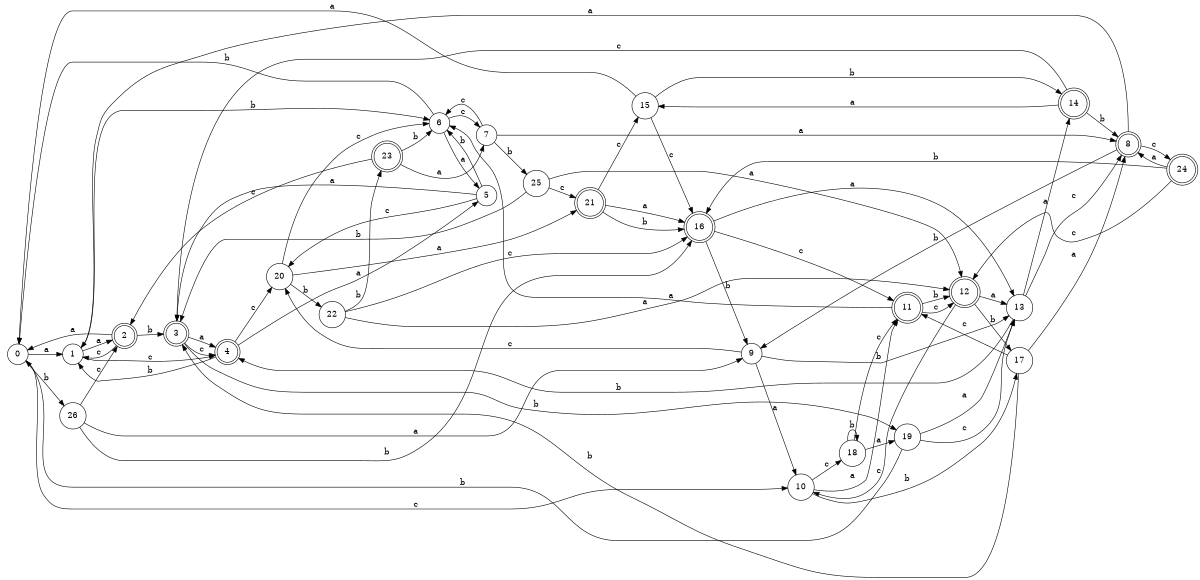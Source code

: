digraph n22_9 {
__start0 [label="" shape="none"];

rankdir=LR;
size="8,5";

s0 [style="filled", color="black", fillcolor="white" shape="circle", label="0"];
s1 [style="filled", color="black", fillcolor="white" shape="circle", label="1"];
s2 [style="rounded,filled", color="black", fillcolor="white" shape="doublecircle", label="2"];
s3 [style="rounded,filled", color="black", fillcolor="white" shape="doublecircle", label="3"];
s4 [style="rounded,filled", color="black", fillcolor="white" shape="doublecircle", label="4"];
s5 [style="filled", color="black", fillcolor="white" shape="circle", label="5"];
s6 [style="filled", color="black", fillcolor="white" shape="circle", label="6"];
s7 [style="filled", color="black", fillcolor="white" shape="circle", label="7"];
s8 [style="rounded,filled", color="black", fillcolor="white" shape="doublecircle", label="8"];
s9 [style="filled", color="black", fillcolor="white" shape="circle", label="9"];
s10 [style="filled", color="black", fillcolor="white" shape="circle", label="10"];
s11 [style="rounded,filled", color="black", fillcolor="white" shape="doublecircle", label="11"];
s12 [style="rounded,filled", color="black", fillcolor="white" shape="doublecircle", label="12"];
s13 [style="filled", color="black", fillcolor="white" shape="circle", label="13"];
s14 [style="rounded,filled", color="black", fillcolor="white" shape="doublecircle", label="14"];
s15 [style="filled", color="black", fillcolor="white" shape="circle", label="15"];
s16 [style="rounded,filled", color="black", fillcolor="white" shape="doublecircle", label="16"];
s17 [style="filled", color="black", fillcolor="white" shape="circle", label="17"];
s18 [style="filled", color="black", fillcolor="white" shape="circle", label="18"];
s19 [style="filled", color="black", fillcolor="white" shape="circle", label="19"];
s20 [style="filled", color="black", fillcolor="white" shape="circle", label="20"];
s21 [style="rounded,filled", color="black", fillcolor="white" shape="doublecircle", label="21"];
s22 [style="filled", color="black", fillcolor="white" shape="circle", label="22"];
s23 [style="rounded,filled", color="black", fillcolor="white" shape="doublecircle", label="23"];
s24 [style="rounded,filled", color="black", fillcolor="white" shape="doublecircle", label="24"];
s25 [style="filled", color="black", fillcolor="white" shape="circle", label="25"];
s26 [style="filled", color="black", fillcolor="white" shape="circle", label="26"];
s0 -> s1 [label="a"];
s0 -> s26 [label="b"];
s0 -> s10 [label="c"];
s1 -> s2 [label="a"];
s1 -> s6 [label="b"];
s1 -> s4 [label="c"];
s2 -> s0 [label="a"];
s2 -> s3 [label="b"];
s2 -> s1 [label="c"];
s3 -> s4 [label="a"];
s3 -> s19 [label="b"];
s3 -> s4 [label="c"];
s4 -> s5 [label="a"];
s4 -> s1 [label="b"];
s4 -> s20 [label="c"];
s5 -> s3 [label="a"];
s5 -> s6 [label="b"];
s5 -> s20 [label="c"];
s6 -> s5 [label="a"];
s6 -> s0 [label="b"];
s6 -> s7 [label="c"];
s7 -> s8 [label="a"];
s7 -> s25 [label="b"];
s7 -> s6 [label="c"];
s8 -> s1 [label="a"];
s8 -> s9 [label="b"];
s8 -> s24 [label="c"];
s9 -> s10 [label="a"];
s9 -> s13 [label="b"];
s9 -> s20 [label="c"];
s10 -> s11 [label="a"];
s10 -> s17 [label="b"];
s10 -> s18 [label="c"];
s11 -> s6 [label="a"];
s11 -> s12 [label="b"];
s11 -> s12 [label="c"];
s12 -> s13 [label="a"];
s12 -> s17 [label="b"];
s12 -> s10 [label="c"];
s13 -> s14 [label="a"];
s13 -> s4 [label="b"];
s13 -> s8 [label="c"];
s14 -> s15 [label="a"];
s14 -> s8 [label="b"];
s14 -> s3 [label="c"];
s15 -> s0 [label="a"];
s15 -> s14 [label="b"];
s15 -> s16 [label="c"];
s16 -> s13 [label="a"];
s16 -> s9 [label="b"];
s16 -> s11 [label="c"];
s17 -> s8 [label="a"];
s17 -> s3 [label="b"];
s17 -> s11 [label="c"];
s18 -> s19 [label="a"];
s18 -> s18 [label="b"];
s18 -> s11 [label="c"];
s19 -> s13 [label="a"];
s19 -> s0 [label="b"];
s19 -> s13 [label="c"];
s20 -> s21 [label="a"];
s20 -> s22 [label="b"];
s20 -> s6 [label="c"];
s21 -> s16 [label="a"];
s21 -> s16 [label="b"];
s21 -> s15 [label="c"];
s22 -> s12 [label="a"];
s22 -> s23 [label="b"];
s22 -> s16 [label="c"];
s23 -> s7 [label="a"];
s23 -> s6 [label="b"];
s23 -> s2 [label="c"];
s24 -> s8 [label="a"];
s24 -> s16 [label="b"];
s24 -> s12 [label="c"];
s25 -> s12 [label="a"];
s25 -> s3 [label="b"];
s25 -> s21 [label="c"];
s26 -> s9 [label="a"];
s26 -> s16 [label="b"];
s26 -> s2 [label="c"];

}